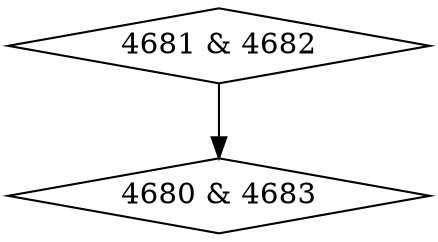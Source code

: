 digraph {
0 [label = "4680 & 4683", shape = diamond];
1 [label = "4681 & 4682", shape = diamond];
1->0;
}

